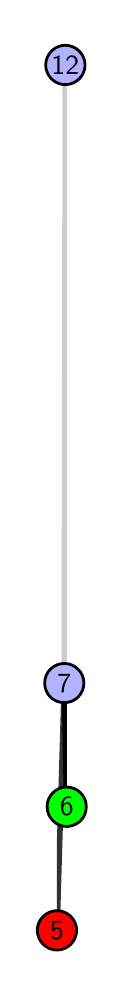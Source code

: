\begingroup%
\makeatletter%
\begin{pgfpicture}%
\pgfpathrectangle{\pgfpointorigin}{\pgfqpoint{0.377in}{4.7in}}%
\pgfusepath{use as bounding box, clip}%
\begin{pgfscope}%
\pgfsetbuttcap%
\pgfsetmiterjoin%
\definecolor{currentfill}{rgb}{1.0,1.0,1.0}%
\pgfsetfillcolor{currentfill}%
\pgfsetlinewidth{0.0pt}%
\definecolor{currentstroke}{rgb}{1.0,1.0,1.0}%
\pgfsetstrokecolor{currentstroke}%
\pgfsetdash{}{0pt}%
\pgfpathmoveto{\pgfqpoint{0.0in}{0.0in}}%
\pgfpathlineto{\pgfqpoint{0.377in}{0.0in}}%
\pgfpathlineto{\pgfqpoint{0.377in}{4.7in}}%
\pgfpathlineto{\pgfqpoint{0.0in}{4.7in}}%
\pgfpathlineto{\pgfqpoint{0.0in}{0.0in}}%
\pgfpathclose%
\pgfusepath{fill}%
\end{pgfscope}%
\begin{pgfscope}%
\pgfsetbuttcap%
\pgfsetmiterjoin%
\definecolor{currentfill}{rgb}{1.0,1.0,1.0}%
\pgfsetfillcolor{currentfill}%
\pgfsetlinewidth{0.0pt}%
\definecolor{currentstroke}{rgb}{0.0,0.0,0.0}%
\pgfsetstrokecolor{currentstroke}%
\pgfsetstrokeopacity{0.0}%
\pgfsetdash{}{0pt}%
\pgfpathmoveto{\pgfqpoint{0.146in}{0.1in}}%
\pgfpathlineto{\pgfqpoint{0.196in}{0.1in}}%
\pgfpathlineto{\pgfqpoint{0.196in}{4.6in}}%
\pgfpathlineto{\pgfqpoint{0.146in}{4.6in}}%
\pgfpathlineto{\pgfqpoint{0.146in}{0.1in}}%
\pgfpathclose%
\pgfusepath{fill}%
\end{pgfscope}%
\begin{pgfscope}%
\pgfpathrectangle{\pgfqpoint{0.146in}{0.1in}}{\pgfqpoint{0.05in}{4.5in}}%
\pgfusepath{clip}%
\pgfsetrectcap%
\pgfsetroundjoin%
\pgfsetlinewidth{2.007pt}%
\definecolor{currentstroke}{rgb}{0.2,0.2,0.2}%
\pgfsetstrokecolor{currentstroke}%
\pgfsetdash{}{0pt}%
\pgfpathmoveto{\pgfqpoint{0.147in}{0.187in}}%
\pgfpathlineto{\pgfqpoint{0.183in}{1.423in}}%
\pgfusepath{stroke}%
\end{pgfscope}%
\begin{pgfscope}%
\pgfpathrectangle{\pgfqpoint{0.146in}{0.1in}}{\pgfqpoint{0.05in}{4.5in}}%
\pgfusepath{clip}%
\pgfsetrectcap%
\pgfsetroundjoin%
\pgfsetlinewidth{2.007pt}%
\definecolor{currentstroke}{rgb}{0.0,0.0,0.0}%
\pgfsetstrokecolor{currentstroke}%
\pgfsetdash{}{0pt}%
\pgfpathmoveto{\pgfqpoint{0.195in}{0.805in}}%
\pgfpathlineto{\pgfqpoint{0.183in}{1.423in}}%
\pgfusepath{stroke}%
\end{pgfscope}%
\begin{pgfscope}%
\pgfpathrectangle{\pgfqpoint{0.146in}{0.1in}}{\pgfqpoint{0.05in}{4.5in}}%
\pgfusepath{clip}%
\pgfsetrectcap%
\pgfsetroundjoin%
\pgfsetlinewidth{2.007pt}%
\definecolor{currentstroke}{rgb}{0.8,0.8,0.8}%
\pgfsetstrokecolor{currentstroke}%
\pgfsetdash{}{0pt}%
\pgfpathmoveto{\pgfqpoint{0.183in}{1.423in}}%
\pgfpathlineto{\pgfqpoint{0.188in}{4.513in}}%
\pgfusepath{stroke}%
\end{pgfscope}%
\begin{pgfscope}%
\pgfsetbuttcap%
\pgfsetroundjoin%
\definecolor{currentfill}{rgb}{0.7,0.7,1.0}%
\pgfsetfillcolor{currentfill}%
\pgfsetlinewidth{1.004pt}%
\definecolor{currentstroke}{rgb}{0.0,0.0,0.0}%
\pgfsetstrokecolor{currentstroke}%
\pgfsetdash{}{0pt}%
\pgfpathmoveto{\pgfqpoint{0.183in}{1.325in}}%
\pgfpathcurveto{\pgfqpoint{0.209in}{1.325in}}{\pgfqpoint{0.234in}{1.335in}}{\pgfqpoint{0.252in}{1.353in}}%
\pgfpathcurveto{\pgfqpoint{0.271in}{1.372in}}{\pgfqpoint{0.281in}{1.397in}}{\pgfqpoint{0.281in}{1.423in}}%
\pgfpathcurveto{\pgfqpoint{0.281in}{1.449in}}{\pgfqpoint{0.271in}{1.474in}}{\pgfqpoint{0.252in}{1.492in}}%
\pgfpathcurveto{\pgfqpoint{0.234in}{1.511in}}{\pgfqpoint{0.209in}{1.521in}}{\pgfqpoint{0.183in}{1.521in}}%
\pgfpathcurveto{\pgfqpoint{0.157in}{1.521in}}{\pgfqpoint{0.132in}{1.511in}}{\pgfqpoint{0.113in}{1.492in}}%
\pgfpathcurveto{\pgfqpoint{0.095in}{1.474in}}{\pgfqpoint{0.085in}{1.449in}}{\pgfqpoint{0.085in}{1.423in}}%
\pgfpathcurveto{\pgfqpoint{0.085in}{1.397in}}{\pgfqpoint{0.095in}{1.372in}}{\pgfqpoint{0.113in}{1.353in}}%
\pgfpathcurveto{\pgfqpoint{0.132in}{1.335in}}{\pgfqpoint{0.157in}{1.325in}}{\pgfqpoint{0.183in}{1.325in}}%
\pgfpathlineto{\pgfqpoint{0.183in}{1.325in}}%
\pgfpathclose%
\pgfusepath{stroke,fill}%
\end{pgfscope}%
\begin{pgfscope}%
\pgfsetbuttcap%
\pgfsetroundjoin%
\definecolor{currentfill}{rgb}{0.7,0.7,1.0}%
\pgfsetfillcolor{currentfill}%
\pgfsetlinewidth{1.004pt}%
\definecolor{currentstroke}{rgb}{0.0,0.0,0.0}%
\pgfsetstrokecolor{currentstroke}%
\pgfsetdash{}{0pt}%
\pgfpathmoveto{\pgfqpoint{0.188in}{4.415in}}%
\pgfpathcurveto{\pgfqpoint{0.214in}{4.415in}}{\pgfqpoint{0.239in}{4.426in}}{\pgfqpoint{0.258in}{4.444in}}%
\pgfpathcurveto{\pgfqpoint{0.276in}{4.462in}}{\pgfqpoint{0.287in}{4.487in}}{\pgfqpoint{0.287in}{4.513in}}%
\pgfpathcurveto{\pgfqpoint{0.287in}{4.54in}}{\pgfqpoint{0.276in}{4.564in}}{\pgfqpoint{0.258in}{4.583in}}%
\pgfpathcurveto{\pgfqpoint{0.239in}{4.601in}}{\pgfqpoint{0.214in}{4.612in}}{\pgfqpoint{0.188in}{4.612in}}%
\pgfpathcurveto{\pgfqpoint{0.162in}{4.612in}}{\pgfqpoint{0.137in}{4.601in}}{\pgfqpoint{0.119in}{4.583in}}%
\pgfpathcurveto{\pgfqpoint{0.101in}{4.564in}}{\pgfqpoint{0.09in}{4.54in}}{\pgfqpoint{0.09in}{4.513in}}%
\pgfpathcurveto{\pgfqpoint{0.09in}{4.487in}}{\pgfqpoint{0.101in}{4.462in}}{\pgfqpoint{0.119in}{4.444in}}%
\pgfpathcurveto{\pgfqpoint{0.137in}{4.426in}}{\pgfqpoint{0.162in}{4.415in}}{\pgfqpoint{0.188in}{4.415in}}%
\pgfpathlineto{\pgfqpoint{0.188in}{4.415in}}%
\pgfpathclose%
\pgfusepath{stroke,fill}%
\end{pgfscope}%
\begin{pgfscope}%
\pgfsetbuttcap%
\pgfsetroundjoin%
\definecolor{currentfill}{rgb}{0.0,1.0,0.0}%
\pgfsetfillcolor{currentfill}%
\pgfsetlinewidth{1.004pt}%
\definecolor{currentstroke}{rgb}{0.0,0.0,0.0}%
\pgfsetstrokecolor{currentstroke}%
\pgfsetdash{}{0pt}%
\pgfpathmoveto{\pgfqpoint{0.195in}{0.706in}}%
\pgfpathcurveto{\pgfqpoint{0.221in}{0.706in}}{\pgfqpoint{0.246in}{0.717in}}{\pgfqpoint{0.265in}{0.735in}}%
\pgfpathcurveto{\pgfqpoint{0.283in}{0.754in}}{\pgfqpoint{0.293in}{0.779in}}{\pgfqpoint{0.293in}{0.805in}}%
\pgfpathcurveto{\pgfqpoint{0.293in}{0.831in}}{\pgfqpoint{0.283in}{0.856in}}{\pgfqpoint{0.265in}{0.874in}}%
\pgfpathcurveto{\pgfqpoint{0.246in}{0.893in}}{\pgfqpoint{0.221in}{0.903in}}{\pgfqpoint{0.195in}{0.903in}}%
\pgfpathcurveto{\pgfqpoint{0.169in}{0.903in}}{\pgfqpoint{0.144in}{0.893in}}{\pgfqpoint{0.126in}{0.874in}}%
\pgfpathcurveto{\pgfqpoint{0.107in}{0.856in}}{\pgfqpoint{0.097in}{0.831in}}{\pgfqpoint{0.097in}{0.805in}}%
\pgfpathcurveto{\pgfqpoint{0.097in}{0.779in}}{\pgfqpoint{0.107in}{0.754in}}{\pgfqpoint{0.126in}{0.735in}}%
\pgfpathcurveto{\pgfqpoint{0.144in}{0.717in}}{\pgfqpoint{0.169in}{0.706in}}{\pgfqpoint{0.195in}{0.706in}}%
\pgfpathlineto{\pgfqpoint{0.195in}{0.706in}}%
\pgfpathclose%
\pgfusepath{stroke,fill}%
\end{pgfscope}%
\begin{pgfscope}%
\pgfsetbuttcap%
\pgfsetroundjoin%
\definecolor{currentfill}{rgb}{1.0,0.0,0.0}%
\pgfsetfillcolor{currentfill}%
\pgfsetlinewidth{1.004pt}%
\definecolor{currentstroke}{rgb}{0.0,0.0,0.0}%
\pgfsetstrokecolor{currentstroke}%
\pgfsetdash{}{0pt}%
\pgfpathmoveto{\pgfqpoint{0.147in}{0.088in}}%
\pgfpathcurveto{\pgfqpoint{0.173in}{0.088in}}{\pgfqpoint{0.198in}{0.099in}}{\pgfqpoint{0.216in}{0.117in}}%
\pgfpathcurveto{\pgfqpoint{0.234in}{0.136in}}{\pgfqpoint{0.245in}{0.16in}}{\pgfqpoint{0.245in}{0.187in}}%
\pgfpathcurveto{\pgfqpoint{0.245in}{0.213in}}{\pgfqpoint{0.234in}{0.238in}}{\pgfqpoint{0.216in}{0.256in}}%
\pgfpathcurveto{\pgfqpoint{0.198in}{0.274in}}{\pgfqpoint{0.173in}{0.285in}}{\pgfqpoint{0.147in}{0.285in}}%
\pgfpathcurveto{\pgfqpoint{0.121in}{0.285in}}{\pgfqpoint{0.096in}{0.274in}}{\pgfqpoint{0.077in}{0.256in}}%
\pgfpathcurveto{\pgfqpoint{0.059in}{0.238in}}{\pgfqpoint{0.048in}{0.213in}}{\pgfqpoint{0.048in}{0.187in}}%
\pgfpathcurveto{\pgfqpoint{0.048in}{0.16in}}{\pgfqpoint{0.059in}{0.136in}}{\pgfqpoint{0.077in}{0.117in}}%
\pgfpathcurveto{\pgfqpoint{0.096in}{0.099in}}{\pgfqpoint{0.121in}{0.088in}}{\pgfqpoint{0.147in}{0.088in}}%
\pgfpathlineto{\pgfqpoint{0.147in}{0.088in}}%
\pgfpathclose%
\pgfusepath{stroke,fill}%
\end{pgfscope}%
\begin{pgfscope}%
\definecolor{textcolor}{rgb}{0.0,0.0,0.0}%
\pgfsetstrokecolor{textcolor}%
\pgfsetfillcolor{textcolor}%
\pgftext[x=0.147in,y=0.187in,,]{\color{textcolor}\sffamily\fontsize{10.0}{12.0}\selectfont 5}%
\end{pgfscope}%
\begin{pgfscope}%
\definecolor{textcolor}{rgb}{0.0,0.0,0.0}%
\pgfsetstrokecolor{textcolor}%
\pgfsetfillcolor{textcolor}%
\pgftext[x=0.195in,y=0.805in,,]{\color{textcolor}\sffamily\fontsize{10.0}{12.0}\selectfont 6}%
\end{pgfscope}%
\begin{pgfscope}%
\definecolor{textcolor}{rgb}{0.0,0.0,0.0}%
\pgfsetstrokecolor{textcolor}%
\pgfsetfillcolor{textcolor}%
\pgftext[x=0.183in,y=1.423in,,]{\color{textcolor}\sffamily\fontsize{10.0}{12.0}\selectfont 7}%
\end{pgfscope}%
\begin{pgfscope}%
\definecolor{textcolor}{rgb}{0.0,0.0,0.0}%
\pgfsetstrokecolor{textcolor}%
\pgfsetfillcolor{textcolor}%
\pgftext[x=0.188in,y=4.513in,,]{\color{textcolor}\sffamily\fontsize{10.0}{12.0}\selectfont 12}%
\end{pgfscope}%
\end{pgfpicture}%
\makeatother%
\endgroup%
